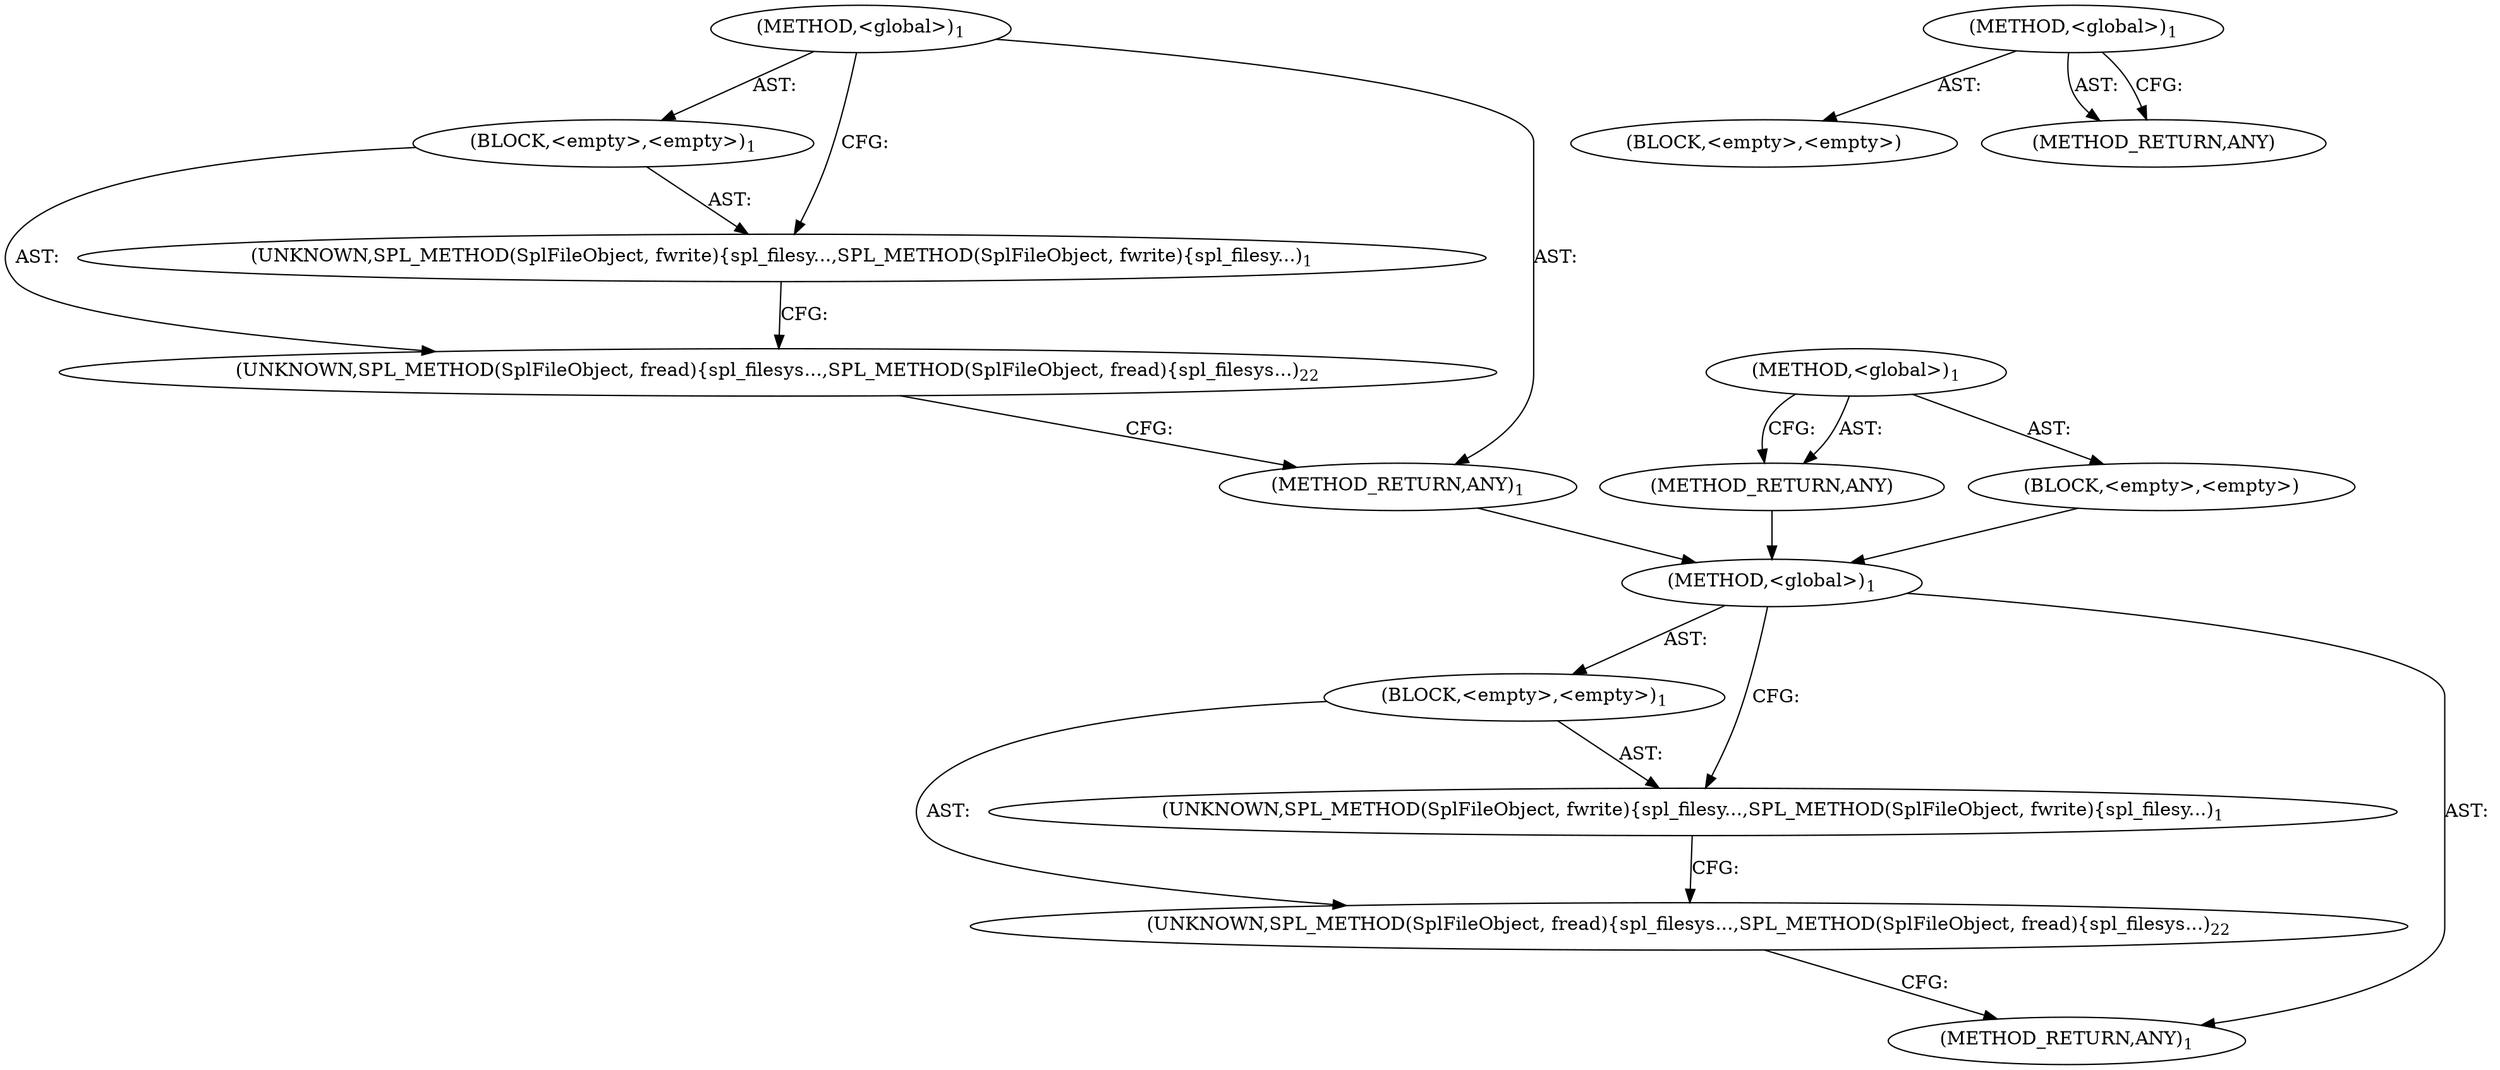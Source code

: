 digraph "&lt;global&gt;" {
vulnerable_6 [label=<(METHOD,&lt;global&gt;)<SUB>1</SUB>>];
vulnerable_7 [label=<(BLOCK,&lt;empty&gt;,&lt;empty&gt;)<SUB>1</SUB>>];
vulnerable_8 [label=<(UNKNOWN,SPL_METHOD(SplFileObject, fwrite)
{
	spl_filesy...,SPL_METHOD(SplFileObject, fwrite)
{
	spl_filesy...)<SUB>1</SUB>>];
vulnerable_9 [label=<(UNKNOWN,SPL_METHOD(SplFileObject, fread)
{
	spl_filesys...,SPL_METHOD(SplFileObject, fread)
{
	spl_filesys...)<SUB>22</SUB>>];
vulnerable_10 [label=<(METHOD_RETURN,ANY)<SUB>1</SUB>>];
vulnerable_15 [label=<(METHOD,&lt;global&gt;)<SUB>1</SUB>>];
vulnerable_16 [label=<(BLOCK,&lt;empty&gt;,&lt;empty&gt;)>];
vulnerable_17 [label=<(METHOD_RETURN,ANY)>];
fixed_6 [label=<(METHOD,&lt;global&gt;)<SUB>1</SUB>>];
fixed_7 [label=<(BLOCK,&lt;empty&gt;,&lt;empty&gt;)<SUB>1</SUB>>];
fixed_8 [label=<(UNKNOWN,SPL_METHOD(SplFileObject, fwrite)
{
	spl_filesy...,SPL_METHOD(SplFileObject, fwrite)
{
	spl_filesy...)<SUB>1</SUB>>];
fixed_9 [label=<(UNKNOWN,SPL_METHOD(SplFileObject, fread)
{
	spl_filesys...,SPL_METHOD(SplFileObject, fread)
{
	spl_filesys...)<SUB>22</SUB>>];
fixed_10 [label=<(METHOD_RETURN,ANY)<SUB>1</SUB>>];
fixed_15 [label=<(METHOD,&lt;global&gt;)<SUB>1</SUB>>];
fixed_16 [label=<(BLOCK,&lt;empty&gt;,&lt;empty&gt;)>];
fixed_17 [label=<(METHOD_RETURN,ANY)>];
vulnerable_6 -> vulnerable_7  [key=0, label="AST: "];
vulnerable_6 -> vulnerable_10  [key=0, label="AST: "];
vulnerable_6 -> vulnerable_8  [key=0, label="CFG: "];
vulnerable_7 -> vulnerable_8  [key=0, label="AST: "];
vulnerable_7 -> vulnerable_9  [key=0, label="AST: "];
vulnerable_8 -> vulnerable_9  [key=0, label="CFG: "];
vulnerable_9 -> vulnerable_10  [key=0, label="CFG: "];
vulnerable_10 -> fixed_6  [key=0];
vulnerable_15 -> vulnerable_16  [key=0, label="AST: "];
vulnerable_15 -> vulnerable_17  [key=0, label="AST: "];
vulnerable_15 -> vulnerable_17  [key=1, label="CFG: "];
vulnerable_16 -> fixed_6  [key=0];
vulnerable_17 -> fixed_6  [key=0];
fixed_6 -> fixed_7  [key=0, label="AST: "];
fixed_6 -> fixed_10  [key=0, label="AST: "];
fixed_6 -> fixed_8  [key=0, label="CFG: "];
fixed_7 -> fixed_8  [key=0, label="AST: "];
fixed_7 -> fixed_9  [key=0, label="AST: "];
fixed_8 -> fixed_9  [key=0, label="CFG: "];
fixed_9 -> fixed_10  [key=0, label="CFG: "];
fixed_15 -> fixed_16  [key=0, label="AST: "];
fixed_15 -> fixed_17  [key=0, label="AST: "];
fixed_15 -> fixed_17  [key=1, label="CFG: "];
}
